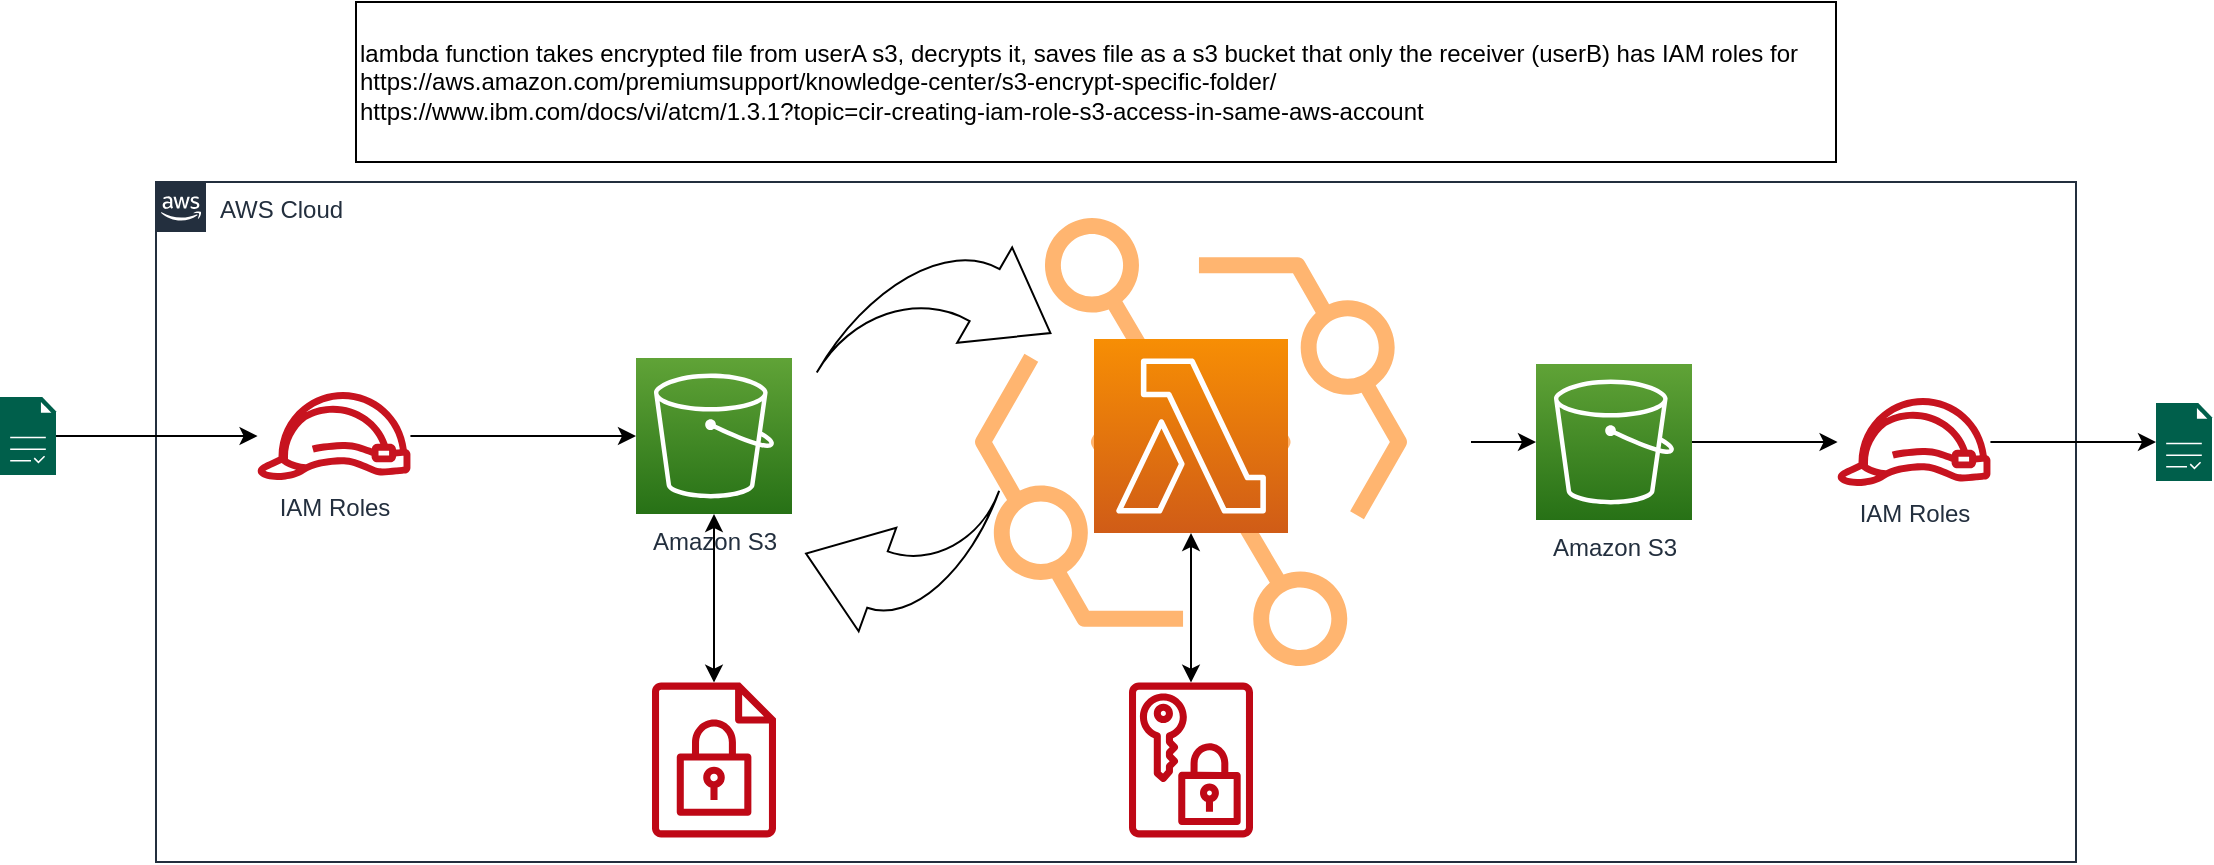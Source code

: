 <mxfile version="18.1.3" type="github">
  <diagram id="Ht1M8jgEwFfnCIfOTk4-" name="Page-1">
    <mxGraphModel dx="1483" dy="836" grid="1" gridSize="10" guides="1" tooltips="1" connect="1" arrows="1" fold="1" page="1" pageScale="1" pageWidth="1169" pageHeight="827" math="0" shadow="0">
      <root>
        <mxCell id="0" />
        <mxCell id="1" parent="0" />
        <mxCell id="gxRaYX6OKgZsaJezbjnv-42" value="AWS Cloud" style="points=[[0,0],[0.25,0],[0.5,0],[0.75,0],[1,0],[1,0.25],[1,0.5],[1,0.75],[1,1],[0.75,1],[0.5,1],[0.25,1],[0,1],[0,0.75],[0,0.5],[0,0.25]];outlineConnect=0;gradientColor=none;html=1;whiteSpace=wrap;fontSize=12;fontStyle=0;container=1;pointerEvents=0;collapsible=0;recursiveResize=0;shape=mxgraph.aws4.group;grIcon=mxgraph.aws4.group_aws_cloud_alt;strokeColor=#232F3E;fillColor=none;verticalAlign=top;align=left;spacingLeft=30;fontColor=#232F3E;dashed=0;" vertex="1" parent="1">
          <mxGeometry x="100" y="110" width="960" height="340" as="geometry" />
        </mxCell>
        <mxCell id="gxRaYX6OKgZsaJezbjnv-142" value="" style="edgeStyle=orthogonalEdgeStyle;rounded=0;orthogonalLoop=1;jettySize=auto;html=1;" edge="1" parent="gxRaYX6OKgZsaJezbjnv-42" source="gxRaYX6OKgZsaJezbjnv-140" target="gxRaYX6OKgZsaJezbjnv-76">
          <mxGeometry relative="1" as="geometry" />
        </mxCell>
        <mxCell id="gxRaYX6OKgZsaJezbjnv-140" value="" style="sketch=0;points=[[0,0,0],[0.25,0,0],[0.5,0,0],[0.75,0,0],[1,0,0],[0,1,0],[0.25,1,0],[0.5,1,0],[0.75,1,0],[1,1,0],[0,0.25,0],[0,0.5,0],[0,0.75,0],[1,0.25,0],[1,0.5,0],[1,0.75,0]];outlineConnect=0;gradientDirection=north;dashed=0;verticalLabelPosition=bottom;verticalAlign=top;align=center;html=1;fontSize=12;fontStyle=0;aspect=fixed;shape=mxgraph.aws4.resourceIcon;resIcon=mxgraph.aws4.eventbridge;strokeColor=#FFB570;gradientColor=#ffffff;fillColor=none;" vertex="1" parent="gxRaYX6OKgZsaJezbjnv-42">
          <mxGeometry x="377.5" y="-10" width="280" height="280" as="geometry" />
        </mxCell>
        <mxCell id="gxRaYX6OKgZsaJezbjnv-43" value="" style="sketch=0;points=[[0,0,0],[0.25,0,0],[0.5,0,0],[0.75,0,0],[1,0,0],[0,1,0],[0.25,1,0],[0.5,1,0],[0.75,1,0],[1,1,0],[0,0.25,0],[0,0.5,0],[0,0.75,0],[1,0.25,0],[1,0.5,0],[1,0.75,0]];outlineConnect=0;fontColor=#232F3E;gradientColor=#F78E04;gradientDirection=north;fillColor=#D05C17;strokeColor=#ffffff;dashed=0;verticalLabelPosition=bottom;verticalAlign=top;align=center;html=1;fontSize=12;fontStyle=0;aspect=fixed;shape=mxgraph.aws4.resourceIcon;resIcon=mxgraph.aws4.lambda;" vertex="1" parent="gxRaYX6OKgZsaJezbjnv-42">
          <mxGeometry x="469" y="78.5" width="97" height="97" as="geometry" />
        </mxCell>
        <mxCell id="gxRaYX6OKgZsaJezbjnv-88" value="" style="edgeStyle=orthogonalEdgeStyle;rounded=0;orthogonalLoop=1;jettySize=auto;html=1;" edge="1" parent="gxRaYX6OKgZsaJezbjnv-42" source="gxRaYX6OKgZsaJezbjnv-76" target="gxRaYX6OKgZsaJezbjnv-82">
          <mxGeometry relative="1" as="geometry" />
        </mxCell>
        <mxCell id="gxRaYX6OKgZsaJezbjnv-76" value="Amazon S3" style="outlineConnect=0;fontColor=#232F3E;gradientColor=#60A337;gradientDirection=north;fillColor=#277116;strokeColor=#ffffff;dashed=0;verticalLabelPosition=bottom;verticalAlign=top;align=center;html=1;fontSize=12;fontStyle=0;aspect=fixed;shape=mxgraph.aws4.resourceIcon;resIcon=mxgraph.aws4.s3;labelBackgroundColor=#ffffff;" vertex="1" parent="gxRaYX6OKgZsaJezbjnv-42">
          <mxGeometry x="690.0" y="91" width="78" height="78" as="geometry" />
        </mxCell>
        <mxCell id="gxRaYX6OKgZsaJezbjnv-82" value="IAM Roles" style="outlineConnect=0;fontColor=#232F3E;gradientColor=none;fillColor=#C7131F;strokeColor=none;dashed=0;verticalLabelPosition=bottom;verticalAlign=top;align=center;html=1;fontSize=12;fontStyle=0;aspect=fixed;pointerEvents=1;shape=mxgraph.aws4.role;labelBackgroundColor=#ffffff;" vertex="1" parent="gxRaYX6OKgZsaJezbjnv-42">
          <mxGeometry x="840.0" y="108" width="78" height="44" as="geometry" />
        </mxCell>
        <mxCell id="gxRaYX6OKgZsaJezbjnv-137" value="" style="edgeStyle=orthogonalEdgeStyle;rounded=0;orthogonalLoop=1;jettySize=auto;html=1;" edge="1" parent="gxRaYX6OKgZsaJezbjnv-42" source="gxRaYX6OKgZsaJezbjnv-89" target="gxRaYX6OKgZsaJezbjnv-90">
          <mxGeometry relative="1" as="geometry">
            <mxPoint x="210.4" y="120.07" as="targetPoint" />
          </mxGeometry>
        </mxCell>
        <mxCell id="gxRaYX6OKgZsaJezbjnv-89" value="IAM Roles" style="outlineConnect=0;fontColor=#232F3E;gradientColor=none;fillColor=#C7131F;strokeColor=none;dashed=0;verticalLabelPosition=bottom;verticalAlign=top;align=center;html=1;fontSize=12;fontStyle=0;aspect=fixed;pointerEvents=1;shape=mxgraph.aws4.role;labelBackgroundColor=#ffffff;" vertex="1" parent="gxRaYX6OKgZsaJezbjnv-42">
          <mxGeometry x="50.0" y="105" width="78" height="44" as="geometry" />
        </mxCell>
        <mxCell id="gxRaYX6OKgZsaJezbjnv-90" value="Amazon S3" style="outlineConnect=0;fontColor=#232F3E;gradientColor=#60A337;gradientDirection=north;fillColor=#277116;strokeColor=#ffffff;dashed=0;verticalLabelPosition=bottom;verticalAlign=top;align=center;html=1;fontSize=12;fontStyle=0;aspect=fixed;shape=mxgraph.aws4.resourceIcon;resIcon=mxgraph.aws4.s3;labelBackgroundColor=#ffffff;" vertex="1" parent="gxRaYX6OKgZsaJezbjnv-42">
          <mxGeometry x="240.0" y="88" width="78" height="78" as="geometry" />
        </mxCell>
        <mxCell id="gxRaYX6OKgZsaJezbjnv-144" value="" style="edgeStyle=orthogonalEdgeStyle;rounded=0;orthogonalLoop=1;jettySize=auto;html=1;startArrow=classic;startFill=1;" edge="1" parent="gxRaYX6OKgZsaJezbjnv-42" source="gxRaYX6OKgZsaJezbjnv-93" target="gxRaYX6OKgZsaJezbjnv-90">
          <mxGeometry relative="1" as="geometry" />
        </mxCell>
        <mxCell id="gxRaYX6OKgZsaJezbjnv-138" value="" style="html=1;shadow=0;dashed=0;align=center;verticalAlign=middle;shape=mxgraph.arrows2.jumpInArrow;dy=15;dx=38;arrowHead=55;rotation=30;" vertex="1" parent="gxRaYX6OKgZsaJezbjnv-42">
          <mxGeometry x="350.01" y="21.98" width="91.34" height="103" as="geometry" />
        </mxCell>
        <mxCell id="gxRaYX6OKgZsaJezbjnv-139" value="" style="html=1;shadow=0;dashed=0;align=center;verticalAlign=middle;shape=mxgraph.arrows2.jumpInArrow;dy=15;dx=38;arrowHead=55;rotation=-160;" vertex="1" parent="gxRaYX6OKgZsaJezbjnv-42">
          <mxGeometry x="328.59" y="138.03" width="80" height="89.98" as="geometry" />
        </mxCell>
        <mxCell id="gxRaYX6OKgZsaJezbjnv-145" value="" style="edgeStyle=orthogonalEdgeStyle;rounded=0;orthogonalLoop=1;jettySize=auto;html=1;startArrow=classic;startFill=1;" edge="1" parent="gxRaYX6OKgZsaJezbjnv-42" source="gxRaYX6OKgZsaJezbjnv-97" target="gxRaYX6OKgZsaJezbjnv-43">
          <mxGeometry relative="1" as="geometry" />
        </mxCell>
        <mxCell id="gxRaYX6OKgZsaJezbjnv-97" value="" style="sketch=0;outlineConnect=0;fontColor=#232F3E;gradientColor=none;fillColor=#BF0816;strokeColor=none;dashed=0;verticalLabelPosition=bottom;verticalAlign=top;align=center;html=1;fontSize=12;fontStyle=0;aspect=fixed;pointerEvents=1;shape=mxgraph.aws4.data_encryption_key;" vertex="1" parent="gxRaYX6OKgZsaJezbjnv-42">
          <mxGeometry x="486.5" y="250" width="62" height="78" as="geometry" />
        </mxCell>
        <mxCell id="gxRaYX6OKgZsaJezbjnv-93" value="" style="sketch=0;outlineConnect=0;fontColor=#232F3E;gradientColor=none;fillColor=#BF0816;strokeColor=none;dashed=0;verticalLabelPosition=bottom;verticalAlign=top;align=center;html=1;fontSize=12;fontStyle=0;aspect=fixed;pointerEvents=1;shape=mxgraph.aws4.encrypted_data;" vertex="1" parent="gxRaYX6OKgZsaJezbjnv-42">
          <mxGeometry x="248" y="250" width="62" height="78" as="geometry" />
        </mxCell>
        <mxCell id="gxRaYX6OKgZsaJezbjnv-87" value="lambda function takes encrypted file from userA s3, decrypts it, saves file as a s3 bucket that only the receiver (userB) has IAM roles for&lt;br&gt;https://aws.amazon.com/premiumsupport/knowledge-center/s3-encrypt-specific-folder/&amp;nbsp;&lt;br&gt;https://www.ibm.com/docs/vi/atcm/1.3.1?topic=cir-creating-iam-role-s3-access-in-same-aws-account" style="rounded=0;whiteSpace=wrap;html=1;align=left;" vertex="1" parent="1">
          <mxGeometry x="200" y="20" width="740" height="80" as="geometry" />
        </mxCell>
        <mxCell id="gxRaYX6OKgZsaJezbjnv-100" value="" style="edgeStyle=orthogonalEdgeStyle;rounded=0;orthogonalLoop=1;jettySize=auto;html=1;" edge="1" parent="1" source="gxRaYX6OKgZsaJezbjnv-98" target="gxRaYX6OKgZsaJezbjnv-89">
          <mxGeometry relative="1" as="geometry" />
        </mxCell>
        <mxCell id="gxRaYX6OKgZsaJezbjnv-98" value="" style="sketch=0;pointerEvents=1;shadow=0;dashed=0;html=1;strokeColor=none;fillColor=#005F4B;labelPosition=center;verticalLabelPosition=bottom;verticalAlign=top;align=center;outlineConnect=0;shape=mxgraph.veeam2.report;" vertex="1" parent="1">
          <mxGeometry x="22" y="217.5" width="28.0" height="39" as="geometry" />
        </mxCell>
        <mxCell id="gxRaYX6OKgZsaJezbjnv-99" value="" style="sketch=0;pointerEvents=1;shadow=0;dashed=0;html=1;strokeColor=none;fillColor=#005F4B;labelPosition=center;verticalLabelPosition=bottom;verticalAlign=top;align=center;outlineConnect=0;shape=mxgraph.veeam2.report;" vertex="1" parent="1">
          <mxGeometry x="1100" y="220.5" width="28.0" height="39" as="geometry" />
        </mxCell>
        <mxCell id="gxRaYX6OKgZsaJezbjnv-101" value="" style="edgeStyle=orthogonalEdgeStyle;rounded=0;orthogonalLoop=1;jettySize=auto;html=1;" edge="1" parent="1" source="gxRaYX6OKgZsaJezbjnv-82" target="gxRaYX6OKgZsaJezbjnv-99">
          <mxGeometry relative="1" as="geometry" />
        </mxCell>
      </root>
    </mxGraphModel>
  </diagram>
</mxfile>
